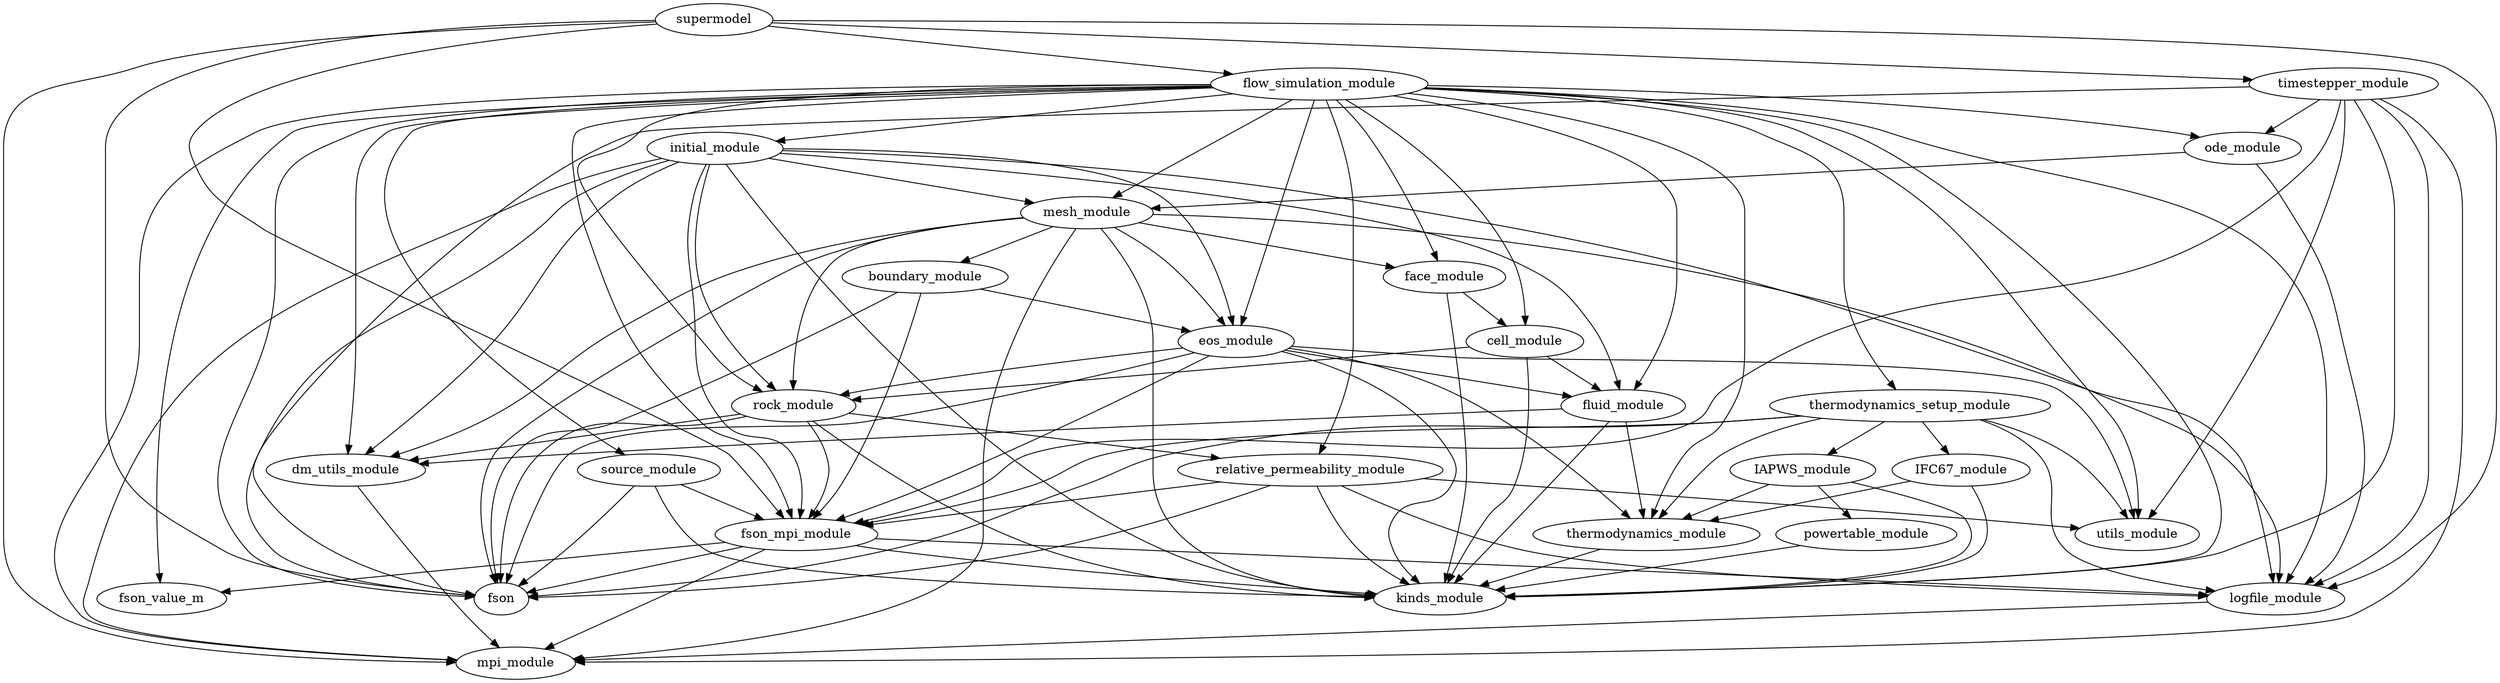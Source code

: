 digraph supermodel{
        fluid_module -> dm_utils_module
        fluid_module -> kinds_module
        fluid_module -> thermodynamics_module
        eos_module -> fluid_module
        eos_module -> fson
        eos_module -> fson_mpi_module
        eos_module -> kinds_module
        eos_module -> rock_module
        eos_module -> thermodynamics_module
        eos_module -> utils_module
        rock_module -> dm_utils_module
        rock_module -> fson
        rock_module -> fson_mpi_module
        rock_module -> kinds_module
        rock_module -> relative_permeability_module
        powertable_module -> kinds_module
        ode_module -> logfile_module
        ode_module -> mesh_module
        dm_utils_module -> mpi_module
        cell_module -> fluid_module
        cell_module -> kinds_module
        cell_module -> rock_module
        boundary_module -> eos_module
        boundary_module -> fson
        boundary_module -> fson_mpi_module
        flow_simulation_module -> cell_module
        flow_simulation_module -> dm_utils_module
        flow_simulation_module -> eos_module
        flow_simulation_module -> face_module
        flow_simulation_module -> fluid_module
        flow_simulation_module -> fson
        flow_simulation_module -> fson_mpi_module
        flow_simulation_module -> fson_value_m
        flow_simulation_module -> initial_module
        flow_simulation_module -> kinds_module
        flow_simulation_module -> logfile_module
        flow_simulation_module -> mesh_module
        flow_simulation_module -> mpi_module
        flow_simulation_module -> ode_module
        flow_simulation_module -> relative_permeability_module
        flow_simulation_module -> rock_module
        flow_simulation_module -> source_module
        flow_simulation_module -> thermodynamics_module
        flow_simulation_module -> thermodynamics_setup_module
        flow_simulation_module -> utils_module
        thermodynamics_module -> kinds_module
        face_module -> cell_module
        face_module -> kinds_module
        initial_module -> dm_utils_module
        initial_module -> eos_module
        initial_module -> fluid_module
        initial_module -> fson
        initial_module -> fson_mpi_module
        initial_module -> kinds_module
        initial_module -> logfile_module
        initial_module -> mesh_module
        initial_module -> mpi_module
        initial_module -> rock_module
        mesh_module -> boundary_module
        mesh_module -> dm_utils_module
        mesh_module -> eos_module
        mesh_module -> face_module
        mesh_module -> fson
        mesh_module -> kinds_module
        mesh_module -> logfile_module
        mesh_module -> mpi_module
        mesh_module -> rock_module
        fson_mpi_module -> fson
        fson_mpi_module -> fson_value_m
        fson_mpi_module -> kinds_module
        fson_mpi_module -> logfile_module
        fson_mpi_module -> mpi_module
        IFC67_module -> kinds_module
        IFC67_module -> thermodynamics_module
        supermodel -> flow_simulation_module
        supermodel -> fson
        supermodel -> fson_mpi_module
        supermodel -> logfile_module
        supermodel -> mpi_module
        supermodel -> timestepper_module
        source_module -> fson
        source_module -> fson_mpi_module
        source_module -> kinds_module
        IAPWS_module -> kinds_module
        IAPWS_module -> powertable_module
        IAPWS_module -> thermodynamics_module
        thermodynamics_setup_module -> IAPWS_module
        thermodynamics_setup_module -> IFC67_module
        thermodynamics_setup_module -> fson
        thermodynamics_setup_module -> fson_mpi_module
        thermodynamics_setup_module -> logfile_module
        thermodynamics_setup_module -> thermodynamics_module
        thermodynamics_setup_module -> utils_module
        timestepper_module -> fson
        timestepper_module -> fson_mpi_module
        timestepper_module -> kinds_module
        timestepper_module -> logfile_module
        timestepper_module -> mpi_module
        timestepper_module -> ode_module
        timestepper_module -> utils_module
        logfile_module -> mpi_module
        relative_permeability_module -> fson
        relative_permeability_module -> fson_mpi_module
        relative_permeability_module -> kinds_module
        relative_permeability_module -> logfile_module
        relative_permeability_module -> utils_module
}